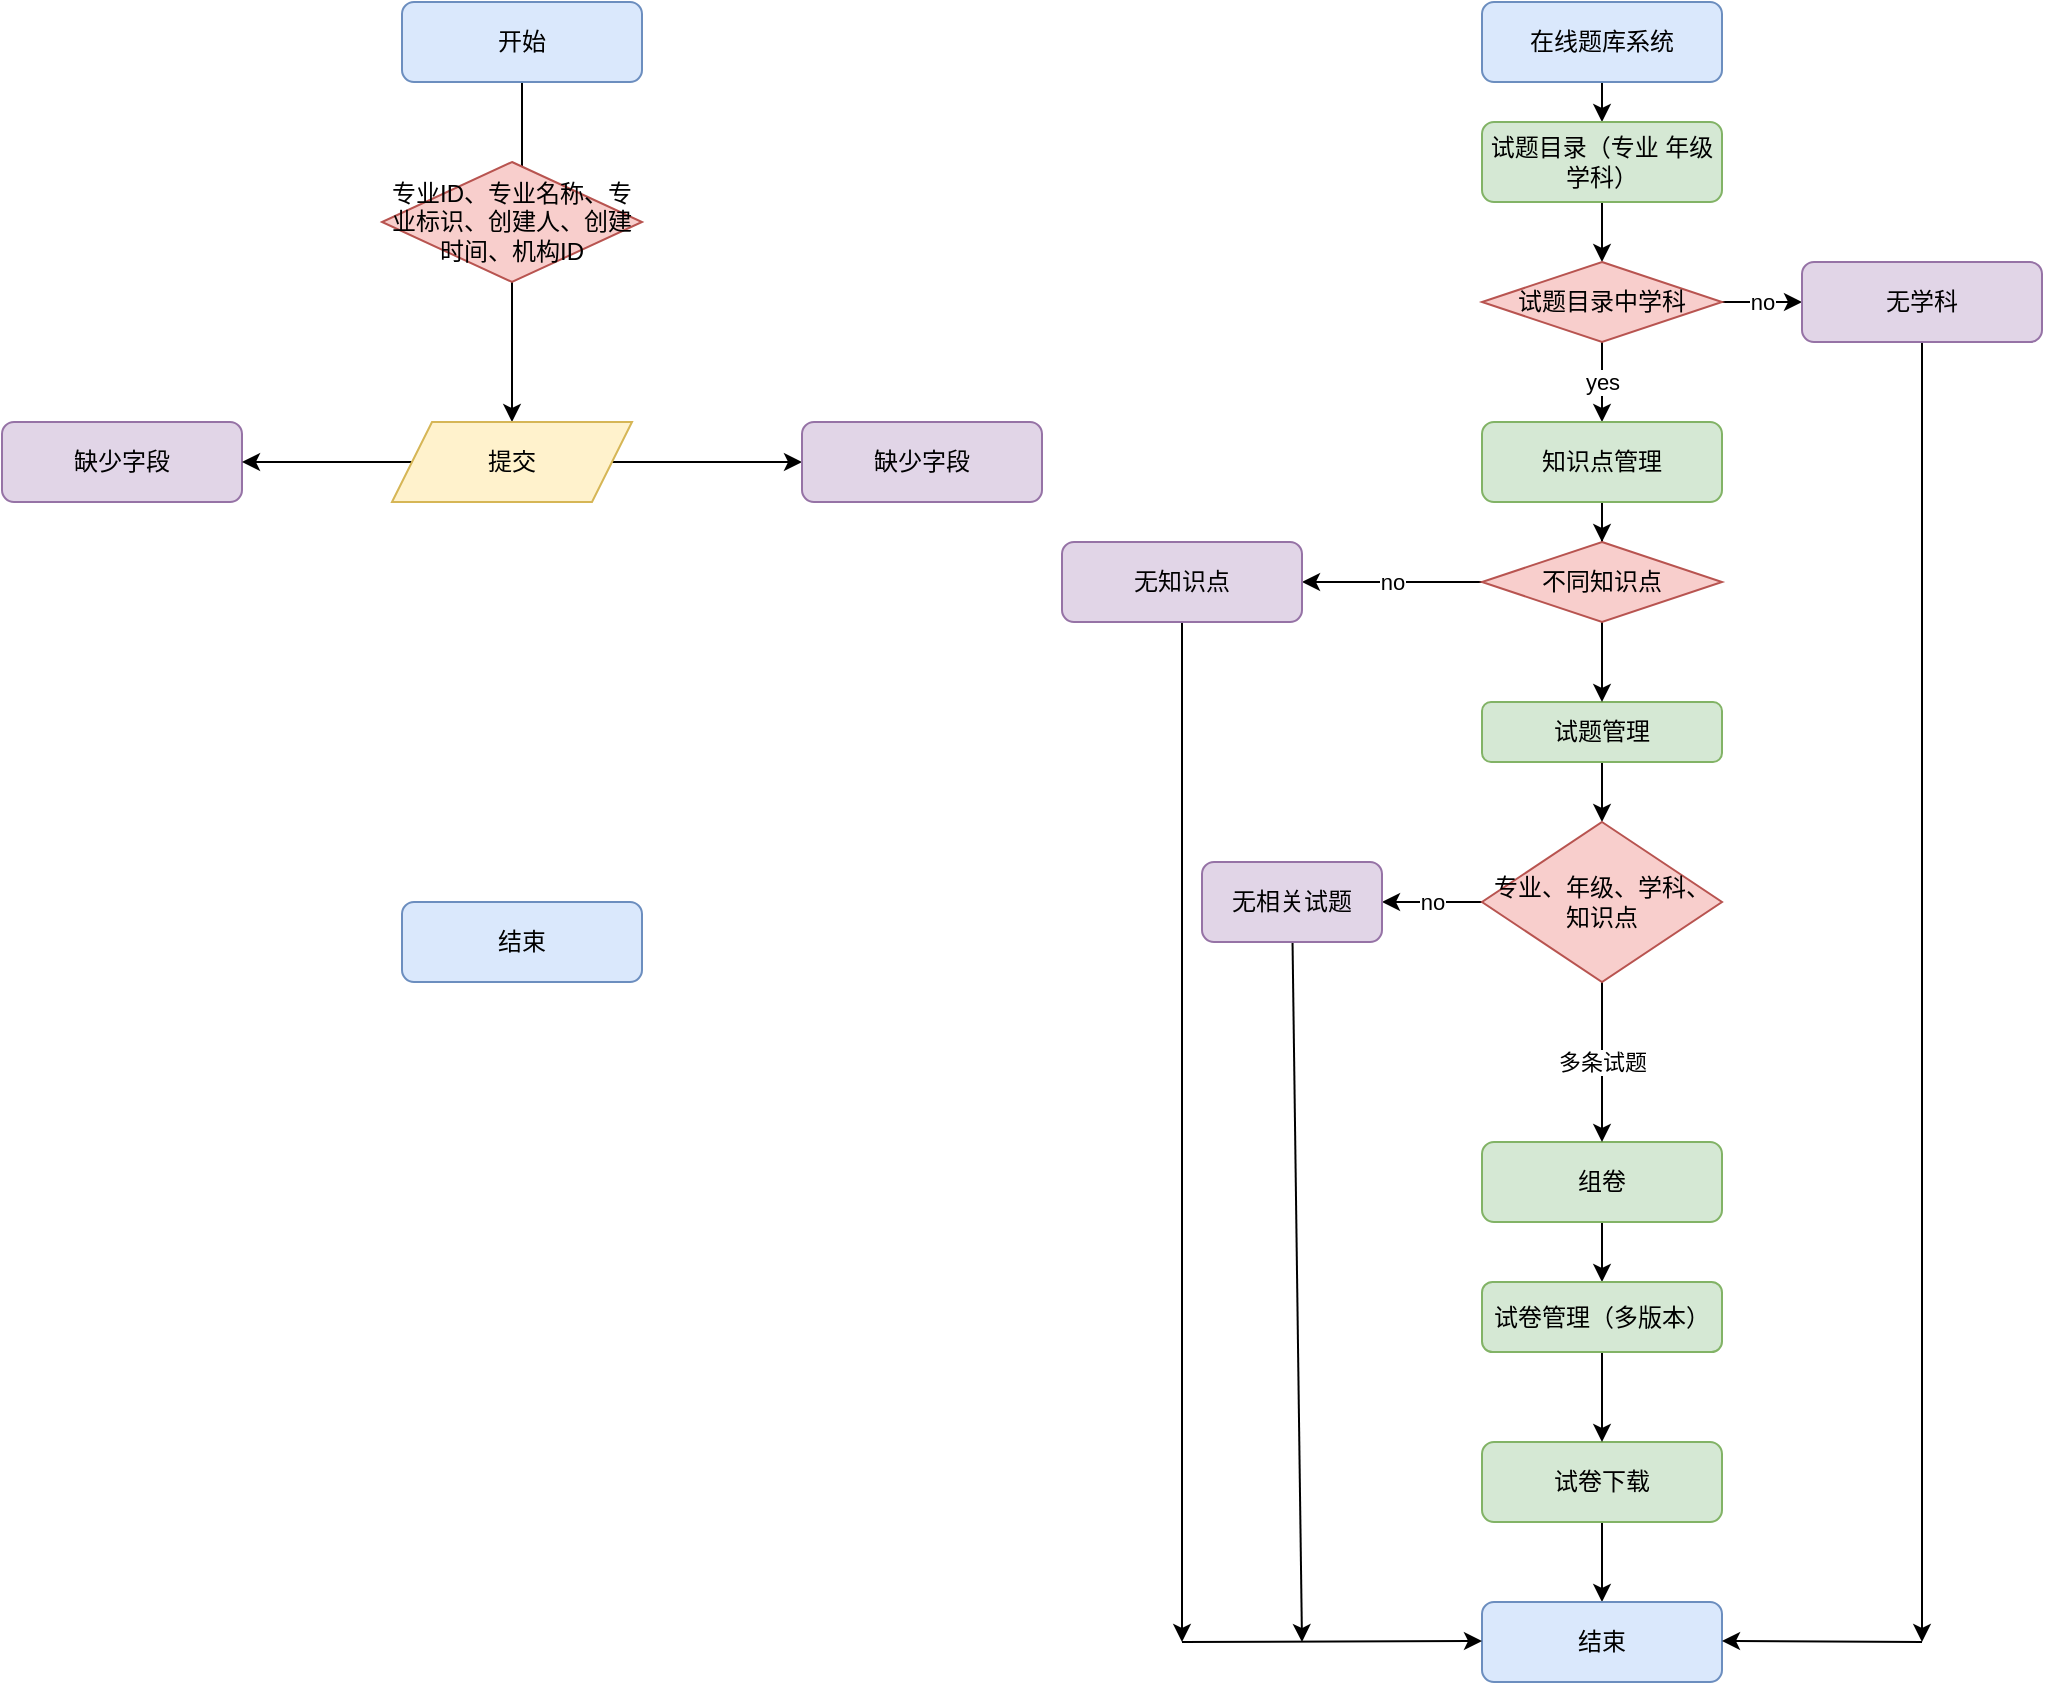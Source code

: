 <mxfile version="14.7.8" type="github">
  <diagram id="C5RBs43oDa-KdzZeNtuy" name="Page-1">
    <mxGraphModel dx="2249" dy="762" grid="1" gridSize="10" guides="1" tooltips="1" connect="1" arrows="1" fold="1" page="1" pageScale="1" pageWidth="827" pageHeight="1169" math="0" shadow="0">
      <root>
        <mxCell id="WIyWlLk6GJQsqaUBKTNV-0" />
        <mxCell id="WIyWlLk6GJQsqaUBKTNV-1" parent="WIyWlLk6GJQsqaUBKTNV-0" />
        <mxCell id="Pjd6Ebtt9k18y8woGf1v-6" style="edgeStyle=orthogonalEdgeStyle;rounded=0;orthogonalLoop=1;jettySize=auto;html=1;exitX=0.5;exitY=1;exitDx=0;exitDy=0;entryX=0.5;entryY=0;entryDx=0;entryDy=0;" parent="WIyWlLk6GJQsqaUBKTNV-1" source="WIyWlLk6GJQsqaUBKTNV-3" target="Pjd6Ebtt9k18y8woGf1v-0" edge="1">
          <mxGeometry relative="1" as="geometry" />
        </mxCell>
        <mxCell id="WIyWlLk6GJQsqaUBKTNV-3" value="&lt;font style=&quot;vertical-align: inherit&quot;&gt;&lt;font style=&quot;vertical-align: inherit&quot;&gt;在线题库系统&lt;/font&gt;&lt;/font&gt;" style="rounded=1;whiteSpace=wrap;html=1;fontSize=12;glass=0;strokeWidth=1;shadow=0;fillColor=#dae8fc;strokeColor=#6c8ebf;" parent="WIyWlLk6GJQsqaUBKTNV-1" vertex="1">
          <mxGeometry x="160" y="80" width="120" height="40" as="geometry" />
        </mxCell>
        <mxCell id="Pjd6Ebtt9k18y8woGf1v-7" style="edgeStyle=orthogonalEdgeStyle;rounded=0;orthogonalLoop=1;jettySize=auto;html=1;exitX=0.5;exitY=1;exitDx=0;exitDy=0;entryX=0.5;entryY=0;entryDx=0;entryDy=0;" parent="WIyWlLk6GJQsqaUBKTNV-1" source="Pjd6Ebtt9k18y8woGf1v-0" target="Pjd6Ebtt9k18y8woGf1v-2" edge="1">
          <mxGeometry relative="1" as="geometry" />
        </mxCell>
        <mxCell id="Pjd6Ebtt9k18y8woGf1v-0" value="&lt;font style=&quot;vertical-align: inherit&quot;&gt;&lt;font style=&quot;vertical-align: inherit&quot;&gt;&lt;font style=&quot;vertical-align: inherit&quot;&gt;&lt;font style=&quot;vertical-align: inherit&quot;&gt;试题目录（专业 年级 学科）&lt;/font&gt;&lt;/font&gt;&lt;/font&gt;&lt;/font&gt;" style="rounded=1;whiteSpace=wrap;html=1;fontSize=12;glass=0;strokeWidth=1;shadow=0;fillColor=#d5e8d4;strokeColor=#82b366;" parent="WIyWlLk6GJQsqaUBKTNV-1" vertex="1">
          <mxGeometry x="160" y="140" width="120" height="40" as="geometry" />
        </mxCell>
        <mxCell id="Pjd6Ebtt9k18y8woGf1v-4" value="yes" style="edgeStyle=orthogonalEdgeStyle;rounded=0;orthogonalLoop=1;jettySize=auto;html=1;exitX=0.5;exitY=1;exitDx=0;exitDy=0;" parent="WIyWlLk6GJQsqaUBKTNV-1" source="Pjd6Ebtt9k18y8woGf1v-2" edge="1">
          <mxGeometry relative="1" as="geometry">
            <mxPoint x="220" y="290" as="targetPoint" />
            <Array as="points">
              <mxPoint x="220" y="270" />
              <mxPoint x="220" y="270" />
            </Array>
          </mxGeometry>
        </mxCell>
        <mxCell id="Pjd6Ebtt9k18y8woGf1v-16" value="no" style="edgeStyle=orthogonalEdgeStyle;rounded=0;orthogonalLoop=1;jettySize=auto;html=1;entryX=0;entryY=0.5;entryDx=0;entryDy=0;" parent="WIyWlLk6GJQsqaUBKTNV-1" source="Pjd6Ebtt9k18y8woGf1v-2" target="Pjd6Ebtt9k18y8woGf1v-9" edge="1">
          <mxGeometry relative="1" as="geometry" />
        </mxCell>
        <mxCell id="Pjd6Ebtt9k18y8woGf1v-2" value="&lt;font style=&quot;vertical-align: inherit&quot;&gt;&lt;font style=&quot;vertical-align: inherit&quot;&gt;试题目录中学科&lt;/font&gt;&lt;/font&gt;" style="rhombus;whiteSpace=wrap;html=1;fillColor=#f8cecc;strokeColor=#b85450;" parent="WIyWlLk6GJQsqaUBKTNV-1" vertex="1">
          <mxGeometry x="160" y="210" width="120" height="40" as="geometry" />
        </mxCell>
        <mxCell id="Pjd6Ebtt9k18y8woGf1v-14" style="edgeStyle=orthogonalEdgeStyle;rounded=0;orthogonalLoop=1;jettySize=auto;html=1;" parent="WIyWlLk6GJQsqaUBKTNV-1" source="Pjd6Ebtt9k18y8woGf1v-5" target="Pjd6Ebtt9k18y8woGf1v-13" edge="1">
          <mxGeometry relative="1" as="geometry" />
        </mxCell>
        <mxCell id="Pjd6Ebtt9k18y8woGf1v-5" value="&lt;font style=&quot;vertical-align: inherit&quot;&gt;&lt;font style=&quot;vertical-align: inherit&quot;&gt;知识点管理&lt;/font&gt;&lt;/font&gt;" style="rounded=1;whiteSpace=wrap;html=1;fontSize=12;glass=0;strokeWidth=1;shadow=0;fillColor=#d5e8d4;strokeColor=#82b366;" parent="WIyWlLk6GJQsqaUBKTNV-1" vertex="1">
          <mxGeometry x="160" y="290" width="120" height="40" as="geometry" />
        </mxCell>
        <mxCell id="Pjd6Ebtt9k18y8woGf1v-39" style="edgeStyle=none;rounded=0;orthogonalLoop=1;jettySize=auto;html=1;" parent="WIyWlLk6GJQsqaUBKTNV-1" source="Pjd6Ebtt9k18y8woGf1v-9" edge="1">
          <mxGeometry relative="1" as="geometry">
            <mxPoint x="380" y="900" as="targetPoint" />
          </mxGeometry>
        </mxCell>
        <mxCell id="Pjd6Ebtt9k18y8woGf1v-9" value="无学科" style="rounded=1;whiteSpace=wrap;html=1;fillColor=#e1d5e7;strokeColor=#9673a6;" parent="WIyWlLk6GJQsqaUBKTNV-1" vertex="1">
          <mxGeometry x="320" y="210" width="120" height="40" as="geometry" />
        </mxCell>
        <mxCell id="Pjd6Ebtt9k18y8woGf1v-36" value="" style="edgeStyle=none;rounded=0;orthogonalLoop=1;jettySize=auto;html=1;" parent="WIyWlLk6GJQsqaUBKTNV-1" source="Pjd6Ebtt9k18y8woGf1v-10" target="Pjd6Ebtt9k18y8woGf1v-28" edge="1">
          <mxGeometry relative="1" as="geometry" />
        </mxCell>
        <mxCell id="Pjd6Ebtt9k18y8woGf1v-10" value="&lt;font style=&quot;vertical-align: inherit&quot;&gt;&lt;font style=&quot;vertical-align: inherit&quot;&gt;试题管理&lt;/font&gt;&lt;/font&gt;" style="rounded=1;whiteSpace=wrap;html=1;fontSize=12;glass=0;strokeWidth=1;shadow=0;fillColor=#d5e8d4;strokeColor=#82b366;" parent="WIyWlLk6GJQsqaUBKTNV-1" vertex="1">
          <mxGeometry x="160" y="430" width="120" height="30" as="geometry" />
        </mxCell>
        <mxCell id="Pjd6Ebtt9k18y8woGf1v-15" value="" style="edgeStyle=orthogonalEdgeStyle;rounded=0;orthogonalLoop=1;jettySize=auto;html=1;" parent="WIyWlLk6GJQsqaUBKTNV-1" source="Pjd6Ebtt9k18y8woGf1v-13" target="Pjd6Ebtt9k18y8woGf1v-10" edge="1">
          <mxGeometry relative="1" as="geometry" />
        </mxCell>
        <mxCell id="Pjd6Ebtt9k18y8woGf1v-47" value="no" style="edgeStyle=none;rounded=0;orthogonalLoop=1;jettySize=auto;html=1;" parent="WIyWlLk6GJQsqaUBKTNV-1" source="Pjd6Ebtt9k18y8woGf1v-13" edge="1">
          <mxGeometry relative="1" as="geometry">
            <mxPoint x="70" y="370" as="targetPoint" />
          </mxGeometry>
        </mxCell>
        <mxCell id="Pjd6Ebtt9k18y8woGf1v-13" value="&lt;font style=&quot;vertical-align: inherit&quot;&gt;&lt;font style=&quot;vertical-align: inherit&quot;&gt;不同知识点&lt;/font&gt;&lt;/font&gt;" style="rhombus;whiteSpace=wrap;html=1;fillColor=#f8cecc;strokeColor=#b85450;" parent="WIyWlLk6GJQsqaUBKTNV-1" vertex="1">
          <mxGeometry x="160" y="350" width="120" height="40" as="geometry" />
        </mxCell>
        <mxCell id="Pjd6Ebtt9k18y8woGf1v-32" style="edgeStyle=none;rounded=0;orthogonalLoop=1;jettySize=auto;html=1;" parent="WIyWlLk6GJQsqaUBKTNV-1" source="Pjd6Ebtt9k18y8woGf1v-19" target="Pjd6Ebtt9k18y8woGf1v-22" edge="1">
          <mxGeometry relative="1" as="geometry">
            <mxPoint x="220" y="700" as="targetPoint" />
          </mxGeometry>
        </mxCell>
        <mxCell id="Pjd6Ebtt9k18y8woGf1v-19" value="&lt;font style=&quot;vertical-align: inherit&quot;&gt;&lt;font style=&quot;vertical-align: inherit&quot;&gt;组卷&lt;/font&gt;&lt;/font&gt;" style="rounded=1;whiteSpace=wrap;html=1;fontSize=12;glass=0;strokeWidth=1;shadow=0;fillColor=#d5e8d4;strokeColor=#82b366;" parent="WIyWlLk6GJQsqaUBKTNV-1" vertex="1">
          <mxGeometry x="160" y="650" width="120" height="40" as="geometry" />
        </mxCell>
        <mxCell id="Pjd6Ebtt9k18y8woGf1v-38" style="edgeStyle=none;rounded=0;orthogonalLoop=1;jettySize=auto;html=1;entryX=0.5;entryY=0;entryDx=0;entryDy=0;" parent="WIyWlLk6GJQsqaUBKTNV-1" source="Pjd6Ebtt9k18y8woGf1v-21" target="Pjd6Ebtt9k18y8woGf1v-37" edge="1">
          <mxGeometry relative="1" as="geometry" />
        </mxCell>
        <mxCell id="Pjd6Ebtt9k18y8woGf1v-21" value="&lt;font style=&quot;vertical-align: inherit&quot;&gt;&lt;font style=&quot;vertical-align: inherit&quot;&gt;试卷下载&lt;/font&gt;&lt;/font&gt;" style="rounded=1;whiteSpace=wrap;html=1;fontSize=12;glass=0;strokeWidth=1;shadow=0;fillColor=#d5e8d4;strokeColor=#82b366;" parent="WIyWlLk6GJQsqaUBKTNV-1" vertex="1">
          <mxGeometry x="160" y="800" width="120" height="40" as="geometry" />
        </mxCell>
        <mxCell id="Pjd6Ebtt9k18y8woGf1v-33" value="" style="edgeStyle=none;rounded=0;orthogonalLoop=1;jettySize=auto;html=1;" parent="WIyWlLk6GJQsqaUBKTNV-1" source="Pjd6Ebtt9k18y8woGf1v-22" target="Pjd6Ebtt9k18y8woGf1v-21" edge="1">
          <mxGeometry relative="1" as="geometry" />
        </mxCell>
        <mxCell id="Pjd6Ebtt9k18y8woGf1v-22" value="&lt;font style=&quot;vertical-align: inherit&quot;&gt;&lt;font style=&quot;vertical-align: inherit&quot;&gt;试卷管理（多版本）&lt;/font&gt;&lt;/font&gt;" style="rounded=1;whiteSpace=wrap;html=1;fontSize=12;glass=0;strokeWidth=1;shadow=0;fillColor=#d5e8d4;strokeColor=#82b366;" parent="WIyWlLk6GJQsqaUBKTNV-1" vertex="1">
          <mxGeometry x="160" y="720" width="120" height="35" as="geometry" />
        </mxCell>
        <mxCell id="Pjd6Ebtt9k18y8woGf1v-31" value="多条试题" style="edgeStyle=none;rounded=0;orthogonalLoop=1;jettySize=auto;html=1;exitX=0.5;exitY=1;exitDx=0;exitDy=0;entryX=0.5;entryY=0;entryDx=0;entryDy=0;" parent="WIyWlLk6GJQsqaUBKTNV-1" source="Pjd6Ebtt9k18y8woGf1v-28" target="Pjd6Ebtt9k18y8woGf1v-19" edge="1">
          <mxGeometry relative="1" as="geometry" />
        </mxCell>
        <mxCell id="Pjd6Ebtt9k18y8woGf1v-51" value="no" style="edgeStyle=none;rounded=0;orthogonalLoop=1;jettySize=auto;html=1;" parent="WIyWlLk6GJQsqaUBKTNV-1" source="Pjd6Ebtt9k18y8woGf1v-28" edge="1">
          <mxGeometry relative="1" as="geometry">
            <mxPoint x="110" y="530" as="targetPoint" />
          </mxGeometry>
        </mxCell>
        <mxCell id="Pjd6Ebtt9k18y8woGf1v-28" value="&lt;font style=&quot;vertical-align: inherit&quot;&gt;&lt;font style=&quot;vertical-align: inherit&quot;&gt;专业、年级、学科、知识点&lt;/font&gt;&lt;/font&gt;" style="rhombus;whiteSpace=wrap;html=1;fillColor=#f8cecc;strokeColor=#b85450;" parent="WIyWlLk6GJQsqaUBKTNV-1" vertex="1">
          <mxGeometry x="160" y="490" width="120" height="80" as="geometry" />
        </mxCell>
        <mxCell id="Pjd6Ebtt9k18y8woGf1v-37" value="&lt;font style=&quot;vertical-align: inherit&quot;&gt;&lt;font style=&quot;vertical-align: inherit&quot;&gt;结束&lt;/font&gt;&lt;/font&gt;" style="rounded=1;whiteSpace=wrap;html=1;fontSize=12;glass=0;strokeWidth=1;shadow=0;fillColor=#dae8fc;strokeColor=#6c8ebf;" parent="WIyWlLk6GJQsqaUBKTNV-1" vertex="1">
          <mxGeometry x="160" y="880" width="120" height="40" as="geometry" />
        </mxCell>
        <mxCell id="Pjd6Ebtt9k18y8woGf1v-40" value="" style="endArrow=classic;html=1;" parent="WIyWlLk6GJQsqaUBKTNV-1" edge="1">
          <mxGeometry width="50" height="50" relative="1" as="geometry">
            <mxPoint x="380" y="900" as="sourcePoint" />
            <mxPoint x="280" y="899.5" as="targetPoint" />
          </mxGeometry>
        </mxCell>
        <mxCell id="Pjd6Ebtt9k18y8woGf1v-49" style="edgeStyle=none;rounded=0;orthogonalLoop=1;jettySize=auto;html=1;" parent="WIyWlLk6GJQsqaUBKTNV-1" source="Pjd6Ebtt9k18y8woGf1v-48" edge="1">
          <mxGeometry relative="1" as="geometry">
            <mxPoint x="10" y="900" as="targetPoint" />
          </mxGeometry>
        </mxCell>
        <mxCell id="Pjd6Ebtt9k18y8woGf1v-48" value="无知识点" style="rounded=1;whiteSpace=wrap;html=1;fillColor=#e1d5e7;strokeColor=#9673a6;" parent="WIyWlLk6GJQsqaUBKTNV-1" vertex="1">
          <mxGeometry x="-50" y="350" width="120" height="40" as="geometry" />
        </mxCell>
        <mxCell id="Pjd6Ebtt9k18y8woGf1v-50" value="" style="endArrow=classic;html=1;" parent="WIyWlLk6GJQsqaUBKTNV-1" edge="1">
          <mxGeometry width="50" height="50" relative="1" as="geometry">
            <mxPoint x="10" y="900" as="sourcePoint" />
            <mxPoint x="160" y="899.5" as="targetPoint" />
          </mxGeometry>
        </mxCell>
        <mxCell id="Pjd6Ebtt9k18y8woGf1v-53" style="edgeStyle=none;rounded=0;orthogonalLoop=1;jettySize=auto;html=1;" parent="WIyWlLk6GJQsqaUBKTNV-1" source="Pjd6Ebtt9k18y8woGf1v-52" edge="1">
          <mxGeometry relative="1" as="geometry">
            <mxPoint x="70" y="900" as="targetPoint" />
          </mxGeometry>
        </mxCell>
        <mxCell id="Pjd6Ebtt9k18y8woGf1v-52" value="无相关试题" style="rounded=1;whiteSpace=wrap;html=1;fillColor=#e1d5e7;strokeColor=#9673a6;" parent="WIyWlLk6GJQsqaUBKTNV-1" vertex="1">
          <mxGeometry x="20" y="510" width="90" height="40" as="geometry" />
        </mxCell>
        <mxCell id="Pjd6Ebtt9k18y8woGf1v-54" style="edgeStyle=none;rounded=0;orthogonalLoop=1;jettySize=auto;html=1;entryX=0.5;entryY=0;entryDx=0;entryDy=0;" parent="WIyWlLk6GJQsqaUBKTNV-1" source="Pjd6Ebtt9k18y8woGf1v-22" target="Pjd6Ebtt9k18y8woGf1v-22" edge="1">
          <mxGeometry relative="1" as="geometry" />
        </mxCell>
        <mxCell id="Pjd6Ebtt9k18y8woGf1v-57" style="edgeStyle=none;rounded=0;orthogonalLoop=1;jettySize=auto;html=1;entryX=0.5;entryY=0;entryDx=0;entryDy=0;" parent="WIyWlLk6GJQsqaUBKTNV-1" source="Pjd6Ebtt9k18y8woGf1v-55" edge="1">
          <mxGeometry relative="1" as="geometry">
            <mxPoint x="-320" y="200" as="targetPoint" />
          </mxGeometry>
        </mxCell>
        <mxCell id="Pjd6Ebtt9k18y8woGf1v-55" value="开始" style="rounded=1;whiteSpace=wrap;html=1;fillColor=#dae8fc;strokeColor=#6c8ebf;" parent="WIyWlLk6GJQsqaUBKTNV-1" vertex="1">
          <mxGeometry x="-380" y="80" width="120" height="40" as="geometry" />
        </mxCell>
        <mxCell id="Pjd6Ebtt9k18y8woGf1v-58" value="结束" style="rounded=1;whiteSpace=wrap;html=1;fillColor=#dae8fc;strokeColor=#6c8ebf;" parent="WIyWlLk6GJQsqaUBKTNV-1" vertex="1">
          <mxGeometry x="-380" y="530" width="120" height="40" as="geometry" />
        </mxCell>
        <mxCell id="daj_EJEKmhAxYQNalBwh-1" style="edgeStyle=orthogonalEdgeStyle;rounded=0;orthogonalLoop=1;jettySize=auto;html=1;" edge="1" parent="WIyWlLk6GJQsqaUBKTNV-1" source="Pjd6Ebtt9k18y8woGf1v-60" target="Pjd6Ebtt9k18y8woGf1v-63">
          <mxGeometry relative="1" as="geometry" />
        </mxCell>
        <mxCell id="Pjd6Ebtt9k18y8woGf1v-60" value="专业ID、专业名称、专业标识、创建人、创建时间、机构ID" style="rhombus;whiteSpace=wrap;html=1;fillColor=#f8cecc;strokeColor=#b85450;" parent="WIyWlLk6GJQsqaUBKTNV-1" vertex="1">
          <mxGeometry x="-390" y="160" width="130" height="60" as="geometry" />
        </mxCell>
        <mxCell id="Pjd6Ebtt9k18y8woGf1v-62" value="缺少字段" style="rounded=1;whiteSpace=wrap;html=1;fillColor=#e1d5e7;strokeColor=#9673a6;" parent="WIyWlLk6GJQsqaUBKTNV-1" vertex="1">
          <mxGeometry x="-580" y="290" width="120" height="40" as="geometry" />
        </mxCell>
        <mxCell id="Pjd6Ebtt9k18y8woGf1v-65" style="edgeStyle=none;rounded=0;orthogonalLoop=1;jettySize=auto;html=1;entryX=0;entryY=0.5;entryDx=0;entryDy=0;" parent="WIyWlLk6GJQsqaUBKTNV-1" source="Pjd6Ebtt9k18y8woGf1v-63" target="Pjd6Ebtt9k18y8woGf1v-64" edge="1">
          <mxGeometry relative="1" as="geometry" />
        </mxCell>
        <mxCell id="Pjd6Ebtt9k18y8woGf1v-66" style="edgeStyle=none;rounded=0;orthogonalLoop=1;jettySize=auto;html=1;entryX=1;entryY=0.5;entryDx=0;entryDy=0;" parent="WIyWlLk6GJQsqaUBKTNV-1" source="Pjd6Ebtt9k18y8woGf1v-63" target="Pjd6Ebtt9k18y8woGf1v-62" edge="1">
          <mxGeometry relative="1" as="geometry" />
        </mxCell>
        <mxCell id="Pjd6Ebtt9k18y8woGf1v-63" value="提交" style="shape=parallelogram;perimeter=parallelogramPerimeter;whiteSpace=wrap;html=1;fixedSize=1;fillColor=#fff2cc;strokeColor=#d6b656;" parent="WIyWlLk6GJQsqaUBKTNV-1" vertex="1">
          <mxGeometry x="-385" y="290" width="120" height="40" as="geometry" />
        </mxCell>
        <mxCell id="Pjd6Ebtt9k18y8woGf1v-64" value="缺少字段" style="rounded=1;whiteSpace=wrap;html=1;fillColor=#e1d5e7;strokeColor=#9673a6;" parent="WIyWlLk6GJQsqaUBKTNV-1" vertex="1">
          <mxGeometry x="-180" y="290" width="120" height="40" as="geometry" />
        </mxCell>
      </root>
    </mxGraphModel>
  </diagram>
</mxfile>
